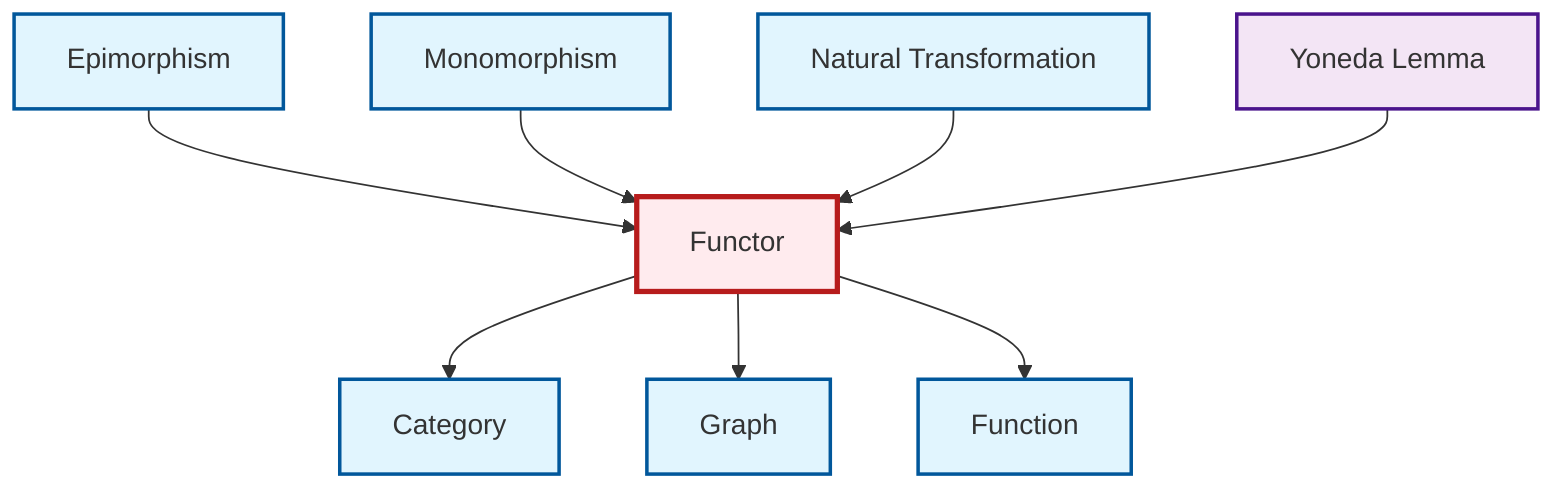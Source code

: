 graph TD
    classDef definition fill:#e1f5fe,stroke:#01579b,stroke-width:2px
    classDef theorem fill:#f3e5f5,stroke:#4a148c,stroke-width:2px
    classDef axiom fill:#fff3e0,stroke:#e65100,stroke-width:2px
    classDef example fill:#e8f5e9,stroke:#1b5e20,stroke-width:2px
    classDef current fill:#ffebee,stroke:#b71c1c,stroke-width:3px
    thm-yoneda["Yoneda Lemma"]:::theorem
    def-function["Function"]:::definition
    def-natural-transformation["Natural Transformation"]:::definition
    def-category["Category"]:::definition
    def-epimorphism["Epimorphism"]:::definition
    def-functor["Functor"]:::definition
    def-monomorphism["Monomorphism"]:::definition
    def-graph["Graph"]:::definition
    def-functor --> def-category
    def-epimorphism --> def-functor
    def-functor --> def-graph
    def-monomorphism --> def-functor
    def-natural-transformation --> def-functor
    thm-yoneda --> def-functor
    def-functor --> def-function
    class def-functor current